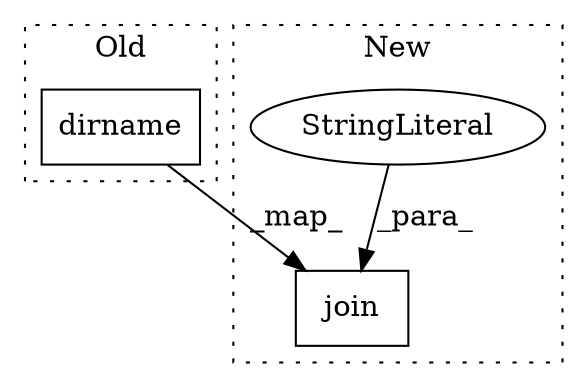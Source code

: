 digraph G {
subgraph cluster0 {
1 [label="dirname" a="32" s="1593,1609" l="8,1" shape="box"];
label = "Old";
style="dotted";
}
subgraph cluster1 {
2 [label="join" a="32" s="1620,1661" l="5,1" shape="box"];
3 [label="StringLiteral" a="45" s="1640" l="21" shape="ellipse"];
label = "New";
style="dotted";
}
1 -> 2 [label="_map_"];
3 -> 2 [label="_para_"];
}